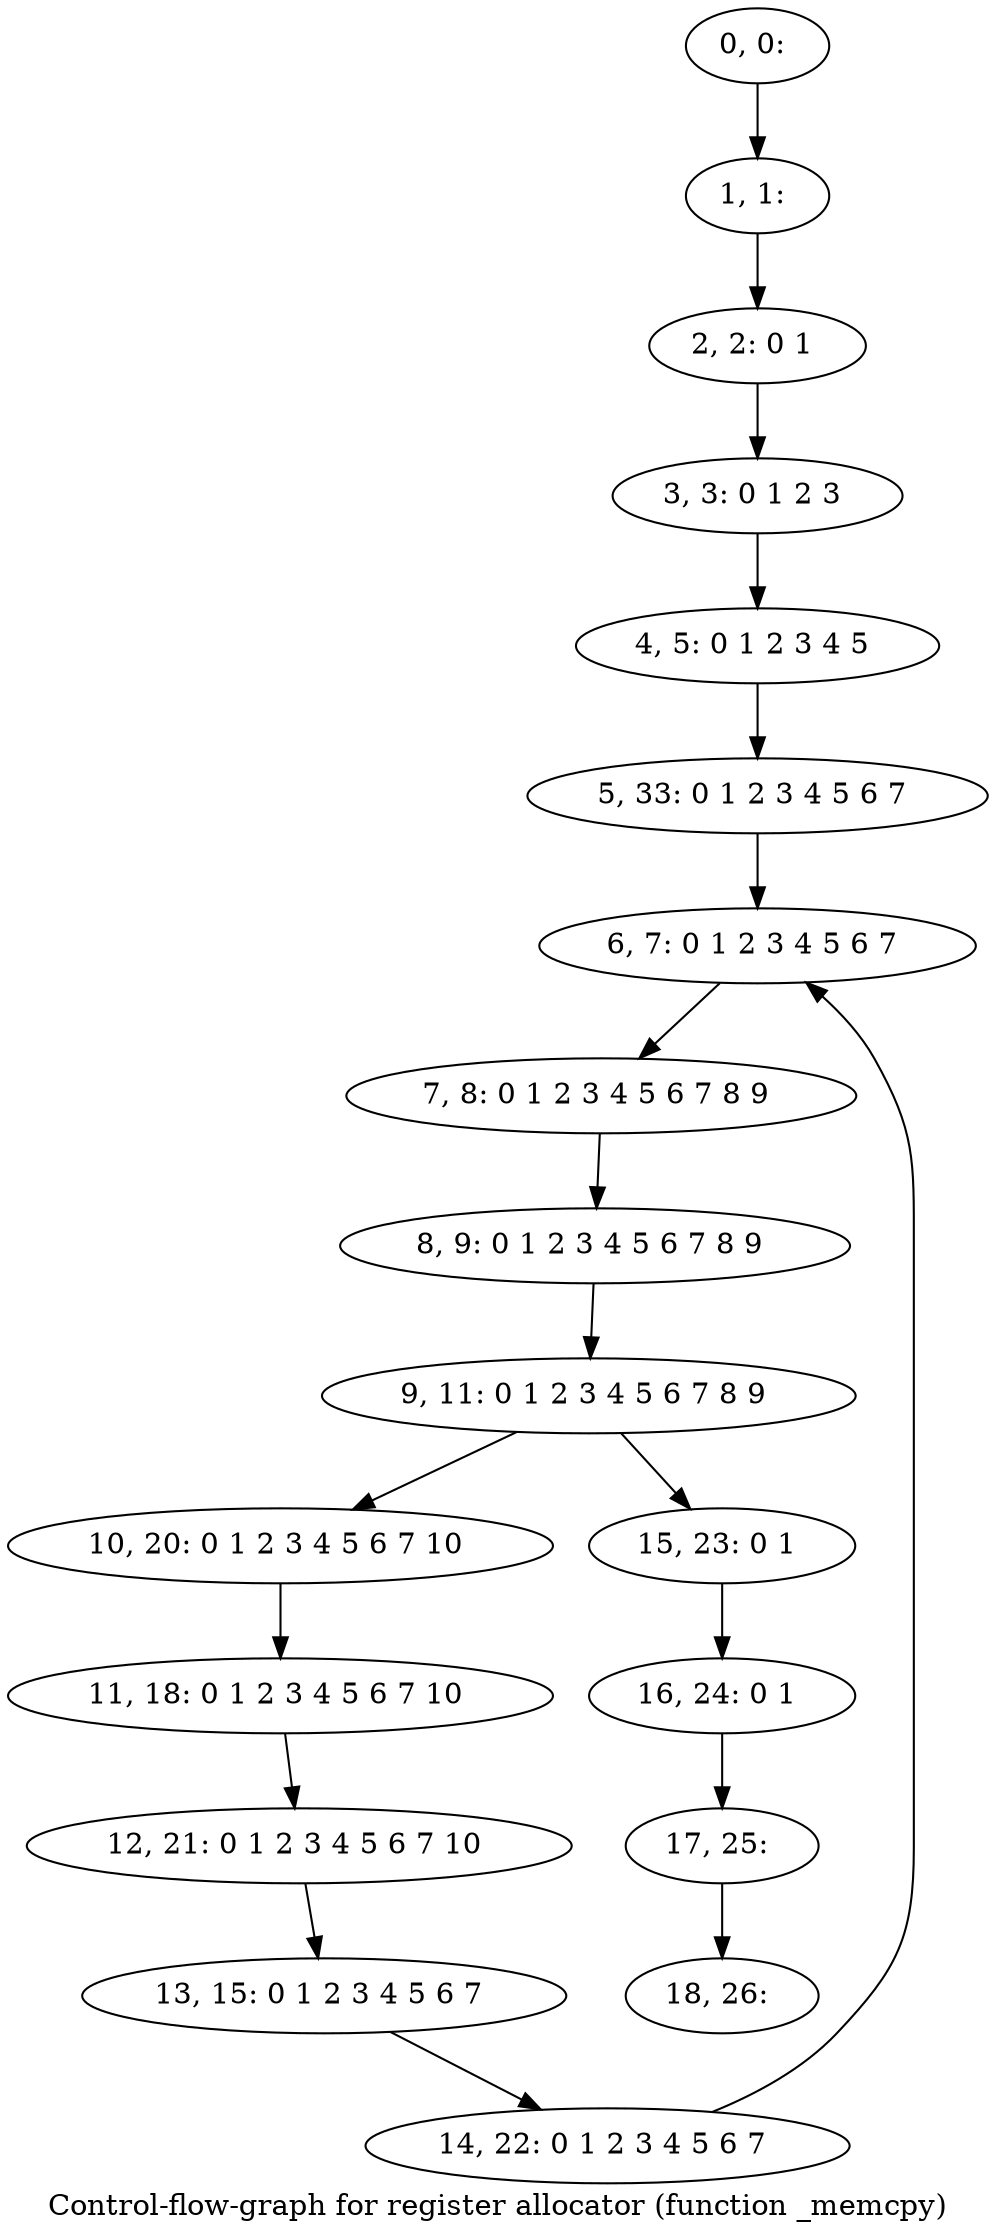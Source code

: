 digraph G {
graph [label="Control-flow-graph for register allocator (function _memcpy)"]
0[label="0, 0: "];
1[label="1, 1: "];
2[label="2, 2: 0 1 "];
3[label="3, 3: 0 1 2 3 "];
4[label="4, 5: 0 1 2 3 4 5 "];
5[label="5, 33: 0 1 2 3 4 5 6 7 "];
6[label="6, 7: 0 1 2 3 4 5 6 7 "];
7[label="7, 8: 0 1 2 3 4 5 6 7 8 9 "];
8[label="8, 9: 0 1 2 3 4 5 6 7 8 9 "];
9[label="9, 11: 0 1 2 3 4 5 6 7 8 9 "];
10[label="10, 20: 0 1 2 3 4 5 6 7 10 "];
11[label="11, 18: 0 1 2 3 4 5 6 7 10 "];
12[label="12, 21: 0 1 2 3 4 5 6 7 10 "];
13[label="13, 15: 0 1 2 3 4 5 6 7 "];
14[label="14, 22: 0 1 2 3 4 5 6 7 "];
15[label="15, 23: 0 1 "];
16[label="16, 24: 0 1 "];
17[label="17, 25: "];
18[label="18, 26: "];
0->1 ;
1->2 ;
2->3 ;
3->4 ;
4->5 ;
5->6 ;
6->7 ;
7->8 ;
8->9 ;
9->10 ;
9->15 ;
10->11 ;
11->12 ;
12->13 ;
13->14 ;
14->6 ;
15->16 ;
16->17 ;
17->18 ;
}
